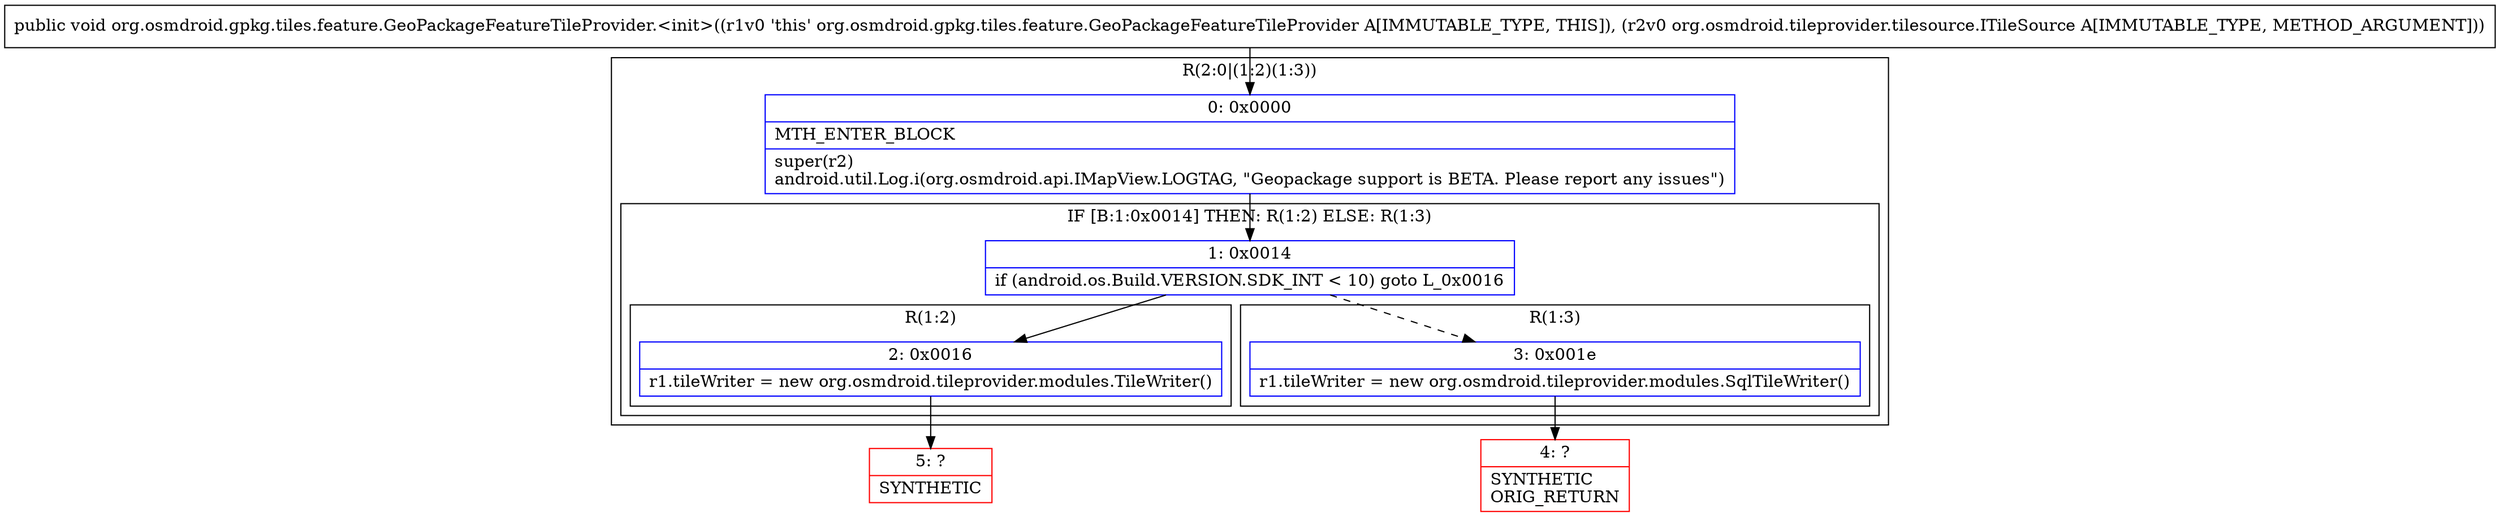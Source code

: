 digraph "CFG fororg.osmdroid.gpkg.tiles.feature.GeoPackageFeatureTileProvider.\<init\>(Lorg\/osmdroid\/tileprovider\/tilesource\/ITileSource;)V" {
subgraph cluster_Region_1660326370 {
label = "R(2:0|(1:2)(1:3))";
node [shape=record,color=blue];
Node_0 [shape=record,label="{0\:\ 0x0000|MTH_ENTER_BLOCK\l|super(r2)\landroid.util.Log.i(org.osmdroid.api.IMapView.LOGTAG, \"Geopackage support is BETA. Please report any issues\")\l}"];
subgraph cluster_IfRegion_1551760892 {
label = "IF [B:1:0x0014] THEN: R(1:2) ELSE: R(1:3)";
node [shape=record,color=blue];
Node_1 [shape=record,label="{1\:\ 0x0014|if (android.os.Build.VERSION.SDK_INT \< 10) goto L_0x0016\l}"];
subgraph cluster_Region_205449590 {
label = "R(1:2)";
node [shape=record,color=blue];
Node_2 [shape=record,label="{2\:\ 0x0016|r1.tileWriter = new org.osmdroid.tileprovider.modules.TileWriter()\l}"];
}
subgraph cluster_Region_1253295643 {
label = "R(1:3)";
node [shape=record,color=blue];
Node_3 [shape=record,label="{3\:\ 0x001e|r1.tileWriter = new org.osmdroid.tileprovider.modules.SqlTileWriter()\l}"];
}
}
}
Node_4 [shape=record,color=red,label="{4\:\ ?|SYNTHETIC\lORIG_RETURN\l}"];
Node_5 [shape=record,color=red,label="{5\:\ ?|SYNTHETIC\l}"];
MethodNode[shape=record,label="{public void org.osmdroid.gpkg.tiles.feature.GeoPackageFeatureTileProvider.\<init\>((r1v0 'this' org.osmdroid.gpkg.tiles.feature.GeoPackageFeatureTileProvider A[IMMUTABLE_TYPE, THIS]), (r2v0 org.osmdroid.tileprovider.tilesource.ITileSource A[IMMUTABLE_TYPE, METHOD_ARGUMENT])) }"];
MethodNode -> Node_0;
Node_0 -> Node_1;
Node_1 -> Node_2;
Node_1 -> Node_3[style=dashed];
Node_2 -> Node_5;
Node_3 -> Node_4;
}

